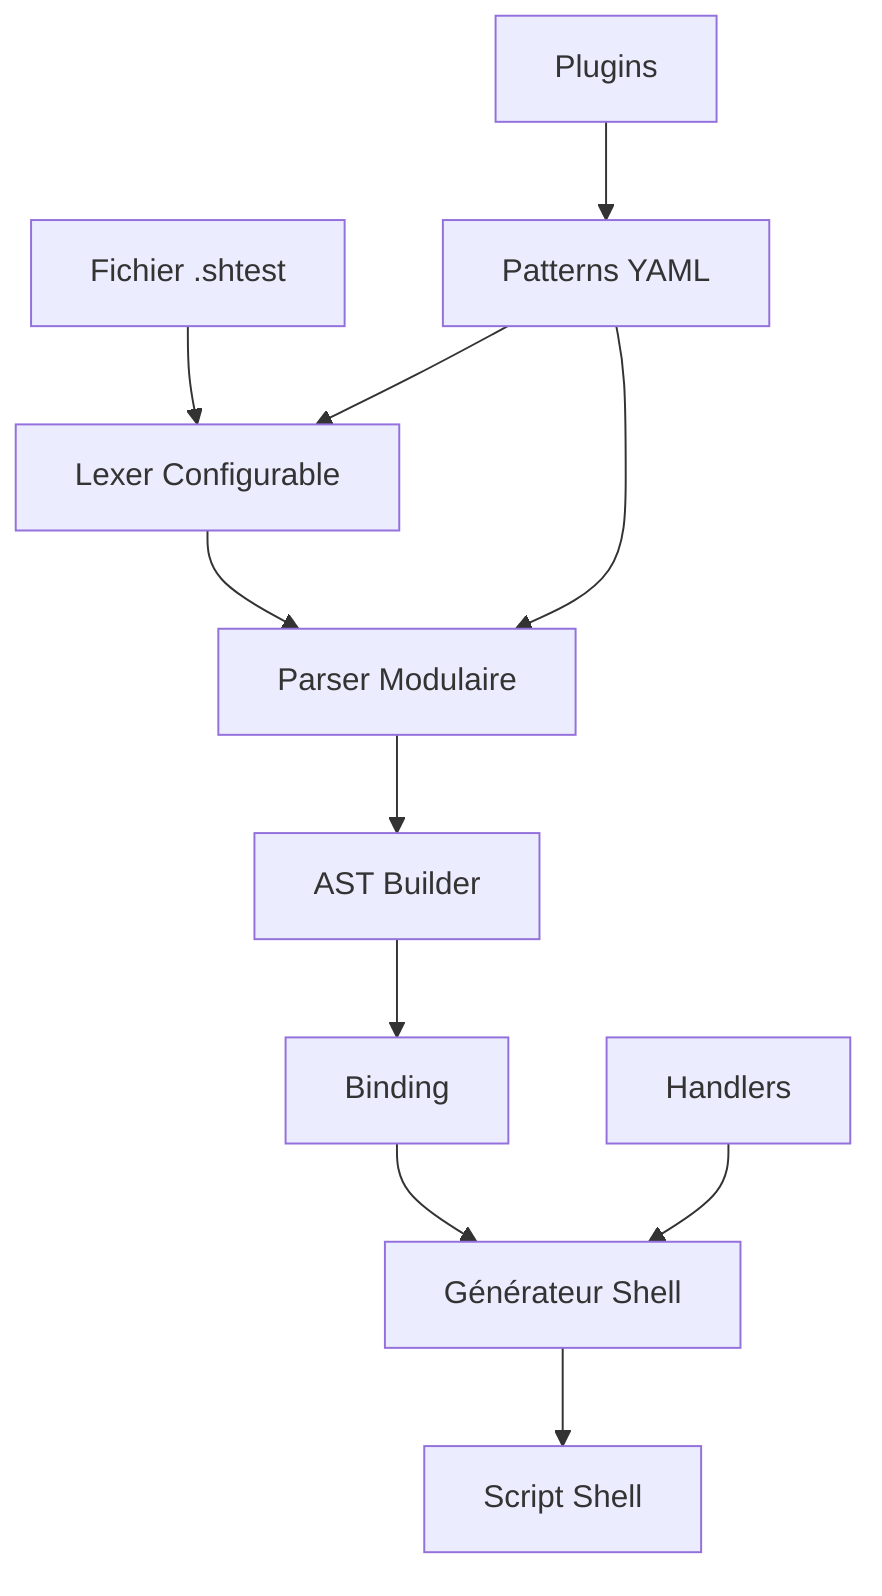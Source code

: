 graph TD
    A[Fichier .shtest] --> B[Lexer Configurable]
    B --> C[Parser Modulaire]
    C --> D[AST Builder]
    D --> E[Binding]
    E --> F[Générateur Shell]
    F --> G[Script Shell]
    
    H[Plugins] --> I[Patterns YAML]
    I --> B
    I --> C
    
    J[Handlers] --> F